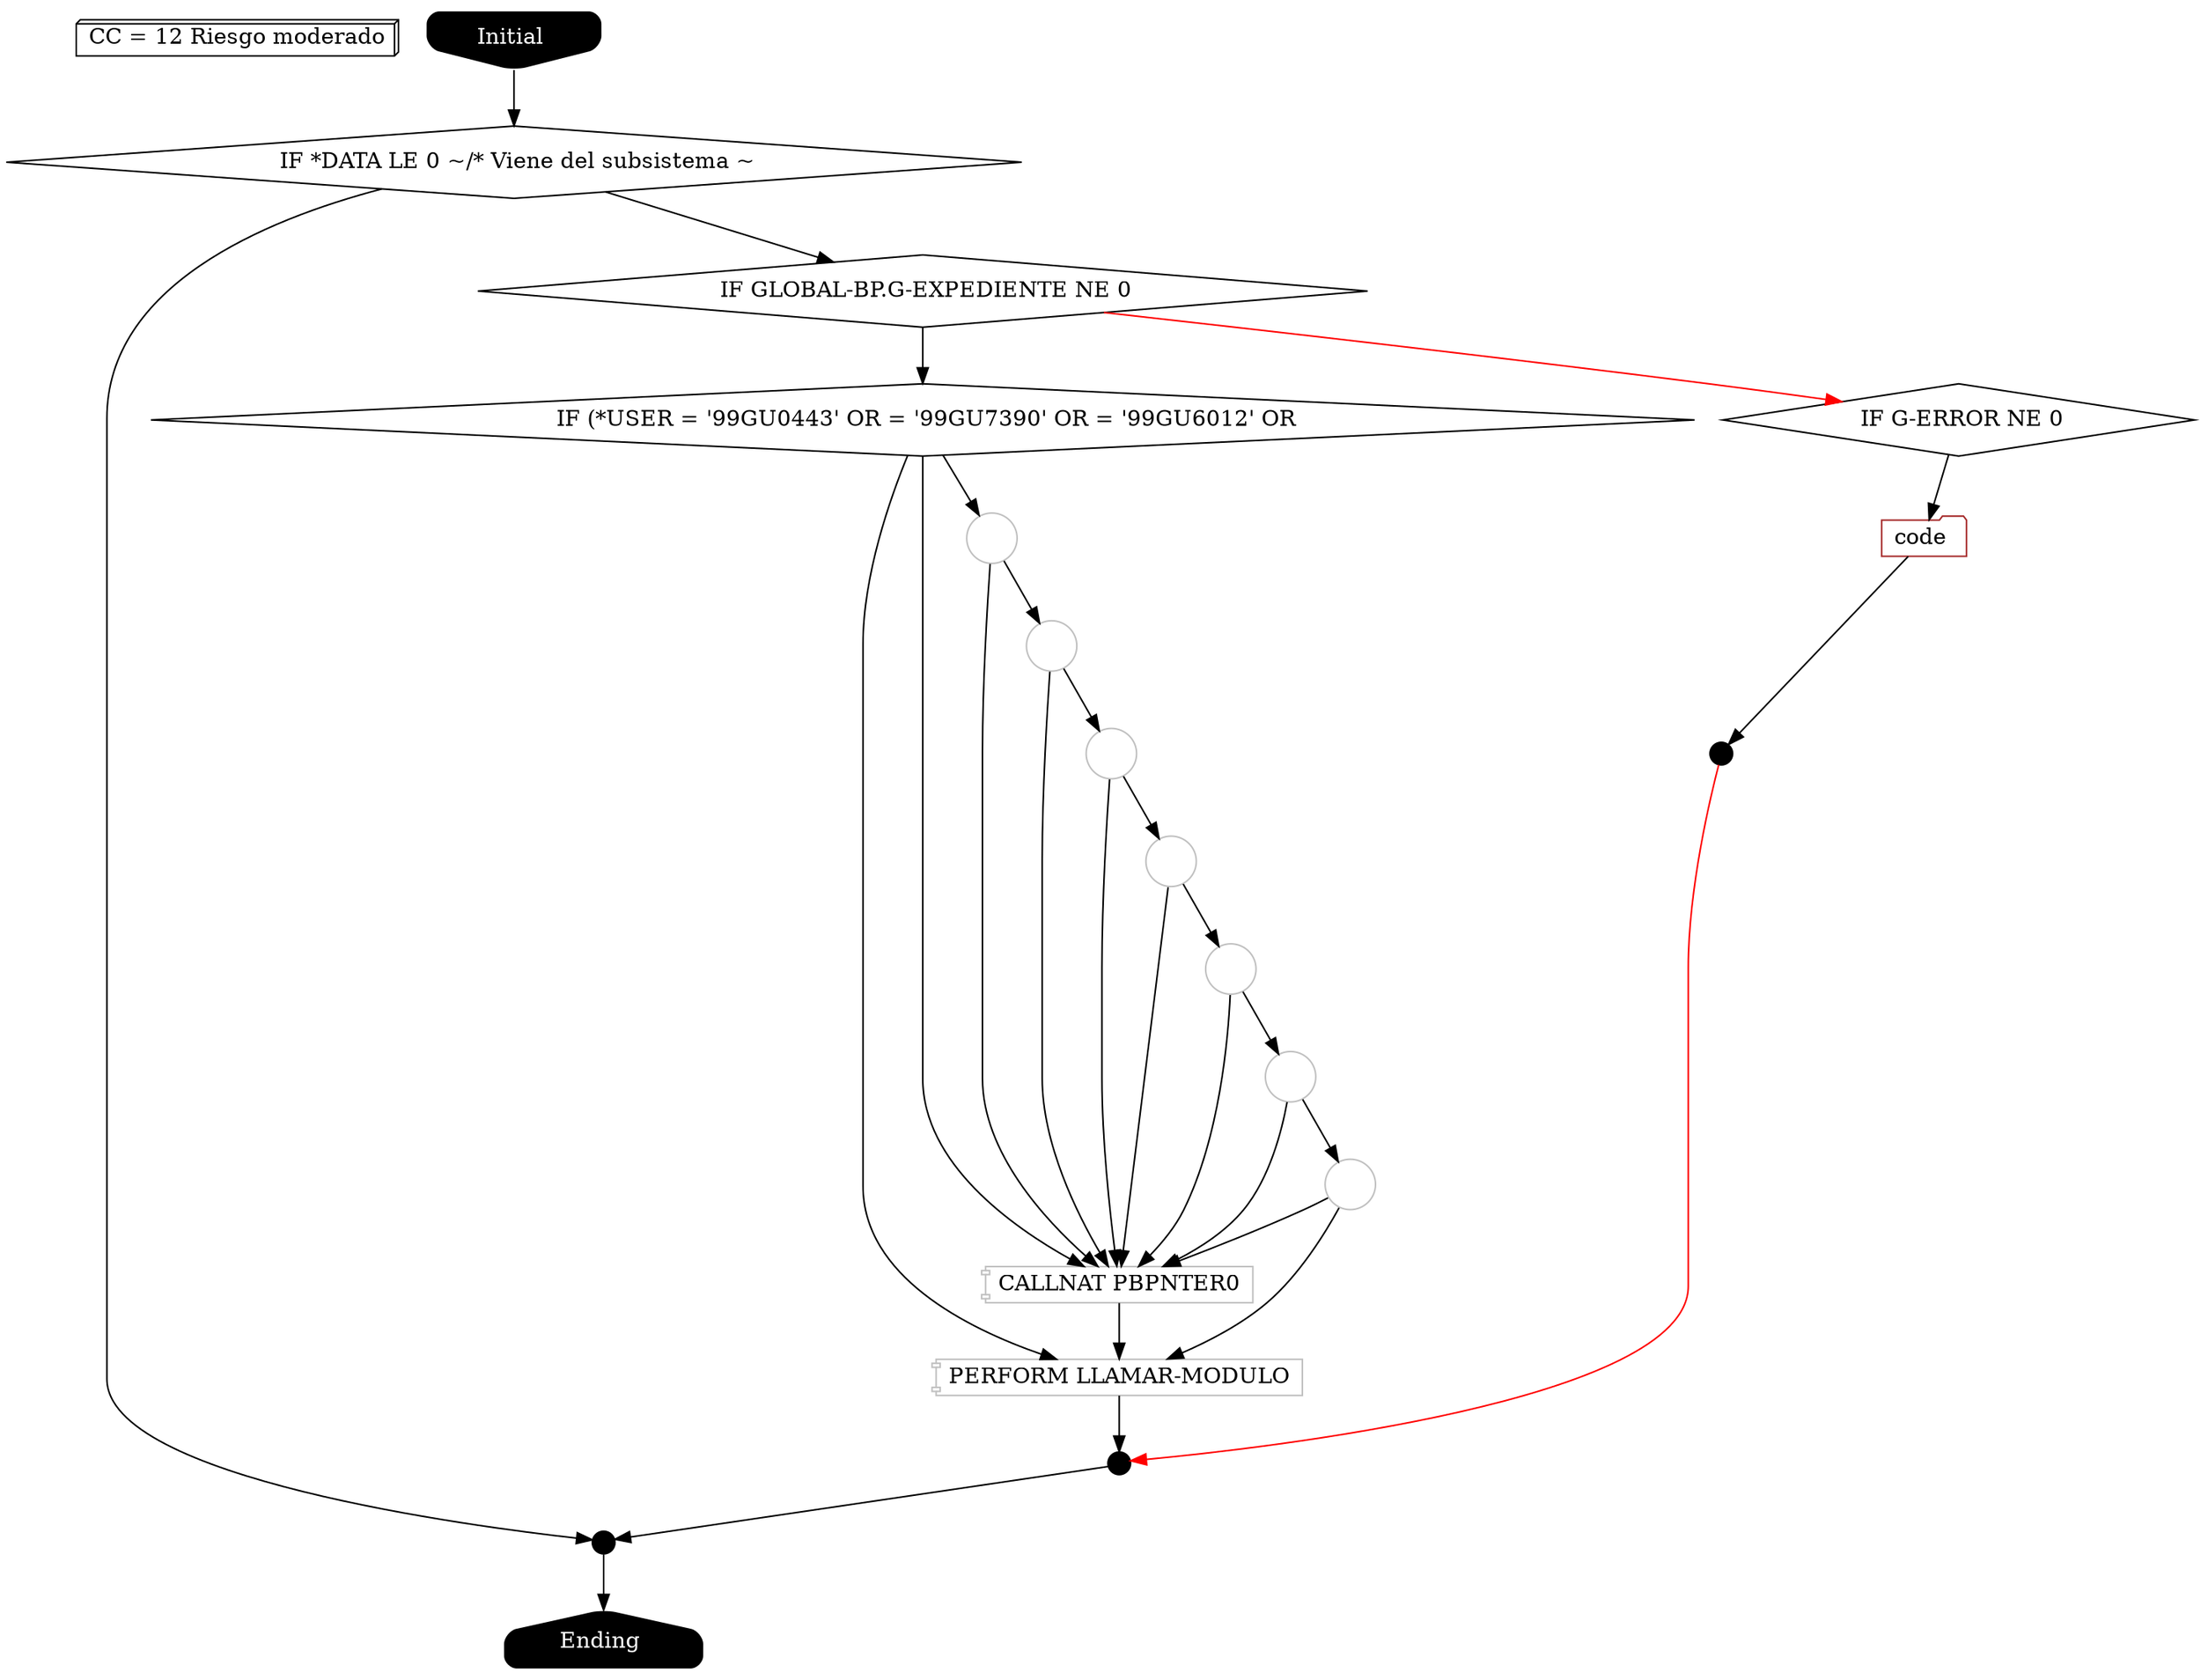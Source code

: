 // 
digraph {
	graph [ layout=dot beautify=true]
	node [ color=black fillcolor=black height=.2 shape=house width=.2 fontcolor=white style="rounded, filled"]
	edge [ color=black]
		"Complejidad Ciclomática" [label="CC = 12 Riesgo moderado"  color=black fillcolor=white shape=box3d fontcolor=black]
		"1" [label=" IF *DATA LE 0 ~/* Viene del subsistema ~"  color=black fillcolor=white shape=diamond fontcolor=black style=""]
		"2" [label="Initial "  color=black fillcolor=black shape=invhouse fontcolor=white style="rounded, filled"]
		"3" [label=" "  color=black fillcolor=black height=.2 shape=point width=.2 fontcolor=black style=rounded]
		"4" [label=" IF GLOBAL-BP.G-EXPEDIENTE NE 0"  color=black fillcolor=white height=.2 shape=diamond width=.2 fontcolor=black style=""]
		"5" [label=" "  color=black fillcolor=black height=.2 shape=point width=.2 fontcolor=black style=rounded]
		"6" [label=" IF (*USER = '99GU0443' OR = '99GU7390' OR = '99GU6012' OR"  color=black fillcolor=white height=.2 shape=diamond width=.2 fontcolor=black style=""]
		"7" [label="PERFORM LLAMAR-MODULO"  color=grey fillcolor=white height=.2 shape=component width=.2 fontcolor=black style=""]
		"8" [label="CALLNAT PBPNTER0"  color=grey fillcolor=white height=.2 shape=component width=.2 fontcolor=black style=""]
		"9" [label=" "  color=grey fillcolor=white height=.2 shape=circle width=.2 fontcolor=black style=""]
		"10" [label=" "  color=grey fillcolor=white height=.2 shape=circle width=.2 fontcolor=black style=""]
		"11" [label=" "  color=grey fillcolor=white height=.2 shape=circle width=.2 fontcolor=black style=""]
		"12" [label=" "  color=grey fillcolor=white height=.2 shape=circle width=.2 fontcolor=black style=""]
		"13" [label=" "  color=grey fillcolor=white height=.2 shape=circle width=.2 fontcolor=black style=""]
		"14" [label=" "  color=grey fillcolor=white height=.2 shape=circle width=.2 fontcolor=black style=""]
		"15" [label=" "  color=grey fillcolor=white height=.2 shape=circle width=.2 fontcolor=black style=""]
		"16" [label=" IF G-ERROR NE 0"  color=black fillcolor=white height=.2 shape=diamond width=.2 fontcolor=black style=""]
		"17" [label=" "  color=black fillcolor=black height=.2 shape=point width=.2 fontcolor=black style=rounded]
		"18" [label="code "  color=brown fillcolor=white height=.2 shape=folder width=.2 fontcolor=black style=""]
		"19" [label="Ending "  color=black fillcolor=black height=.2 shape=house width=.2 fontcolor=white style="rounded, filled"]
			3 -> 19 [ color=black]
			5 -> 3 [ color=black]
			17 -> 5 [ color=red]
			18 -> 17 [ color=black]
			16 -> 18 [ color=black]
			4 -> 16 [ color=red]
			7 -> 5 [ color=black]
			8 -> 7 [ color=black]
			6 -> 7 [ color=black]
			15 -> 7 [ color=black]
			15 -> 8 [ color=black]
			14 -> 15 [ color=black]
			14 -> 8 [ color=black]
			13 -> 14 [ color=black]
			13 -> 8 [ color=black]
			12 -> 13 [ color=black]
			12 -> 8 [ color=black]
			11 -> 12 [ color=black]
			11 -> 8 [ color=black]
			10 -> 11 [ color=black]
			10 -> 8 [ color=black]
			9 -> 10 [ color=black]
			9 -> 8 [ color=black]
			6 -> 9 [ color=black]
			6 -> 8 [ color=black]
			4 -> 6 [ color=black]
			1 -> 4 [ color=black]
			1 -> 3 [ color=black]
			2 -> 1 [ color=black]
}
